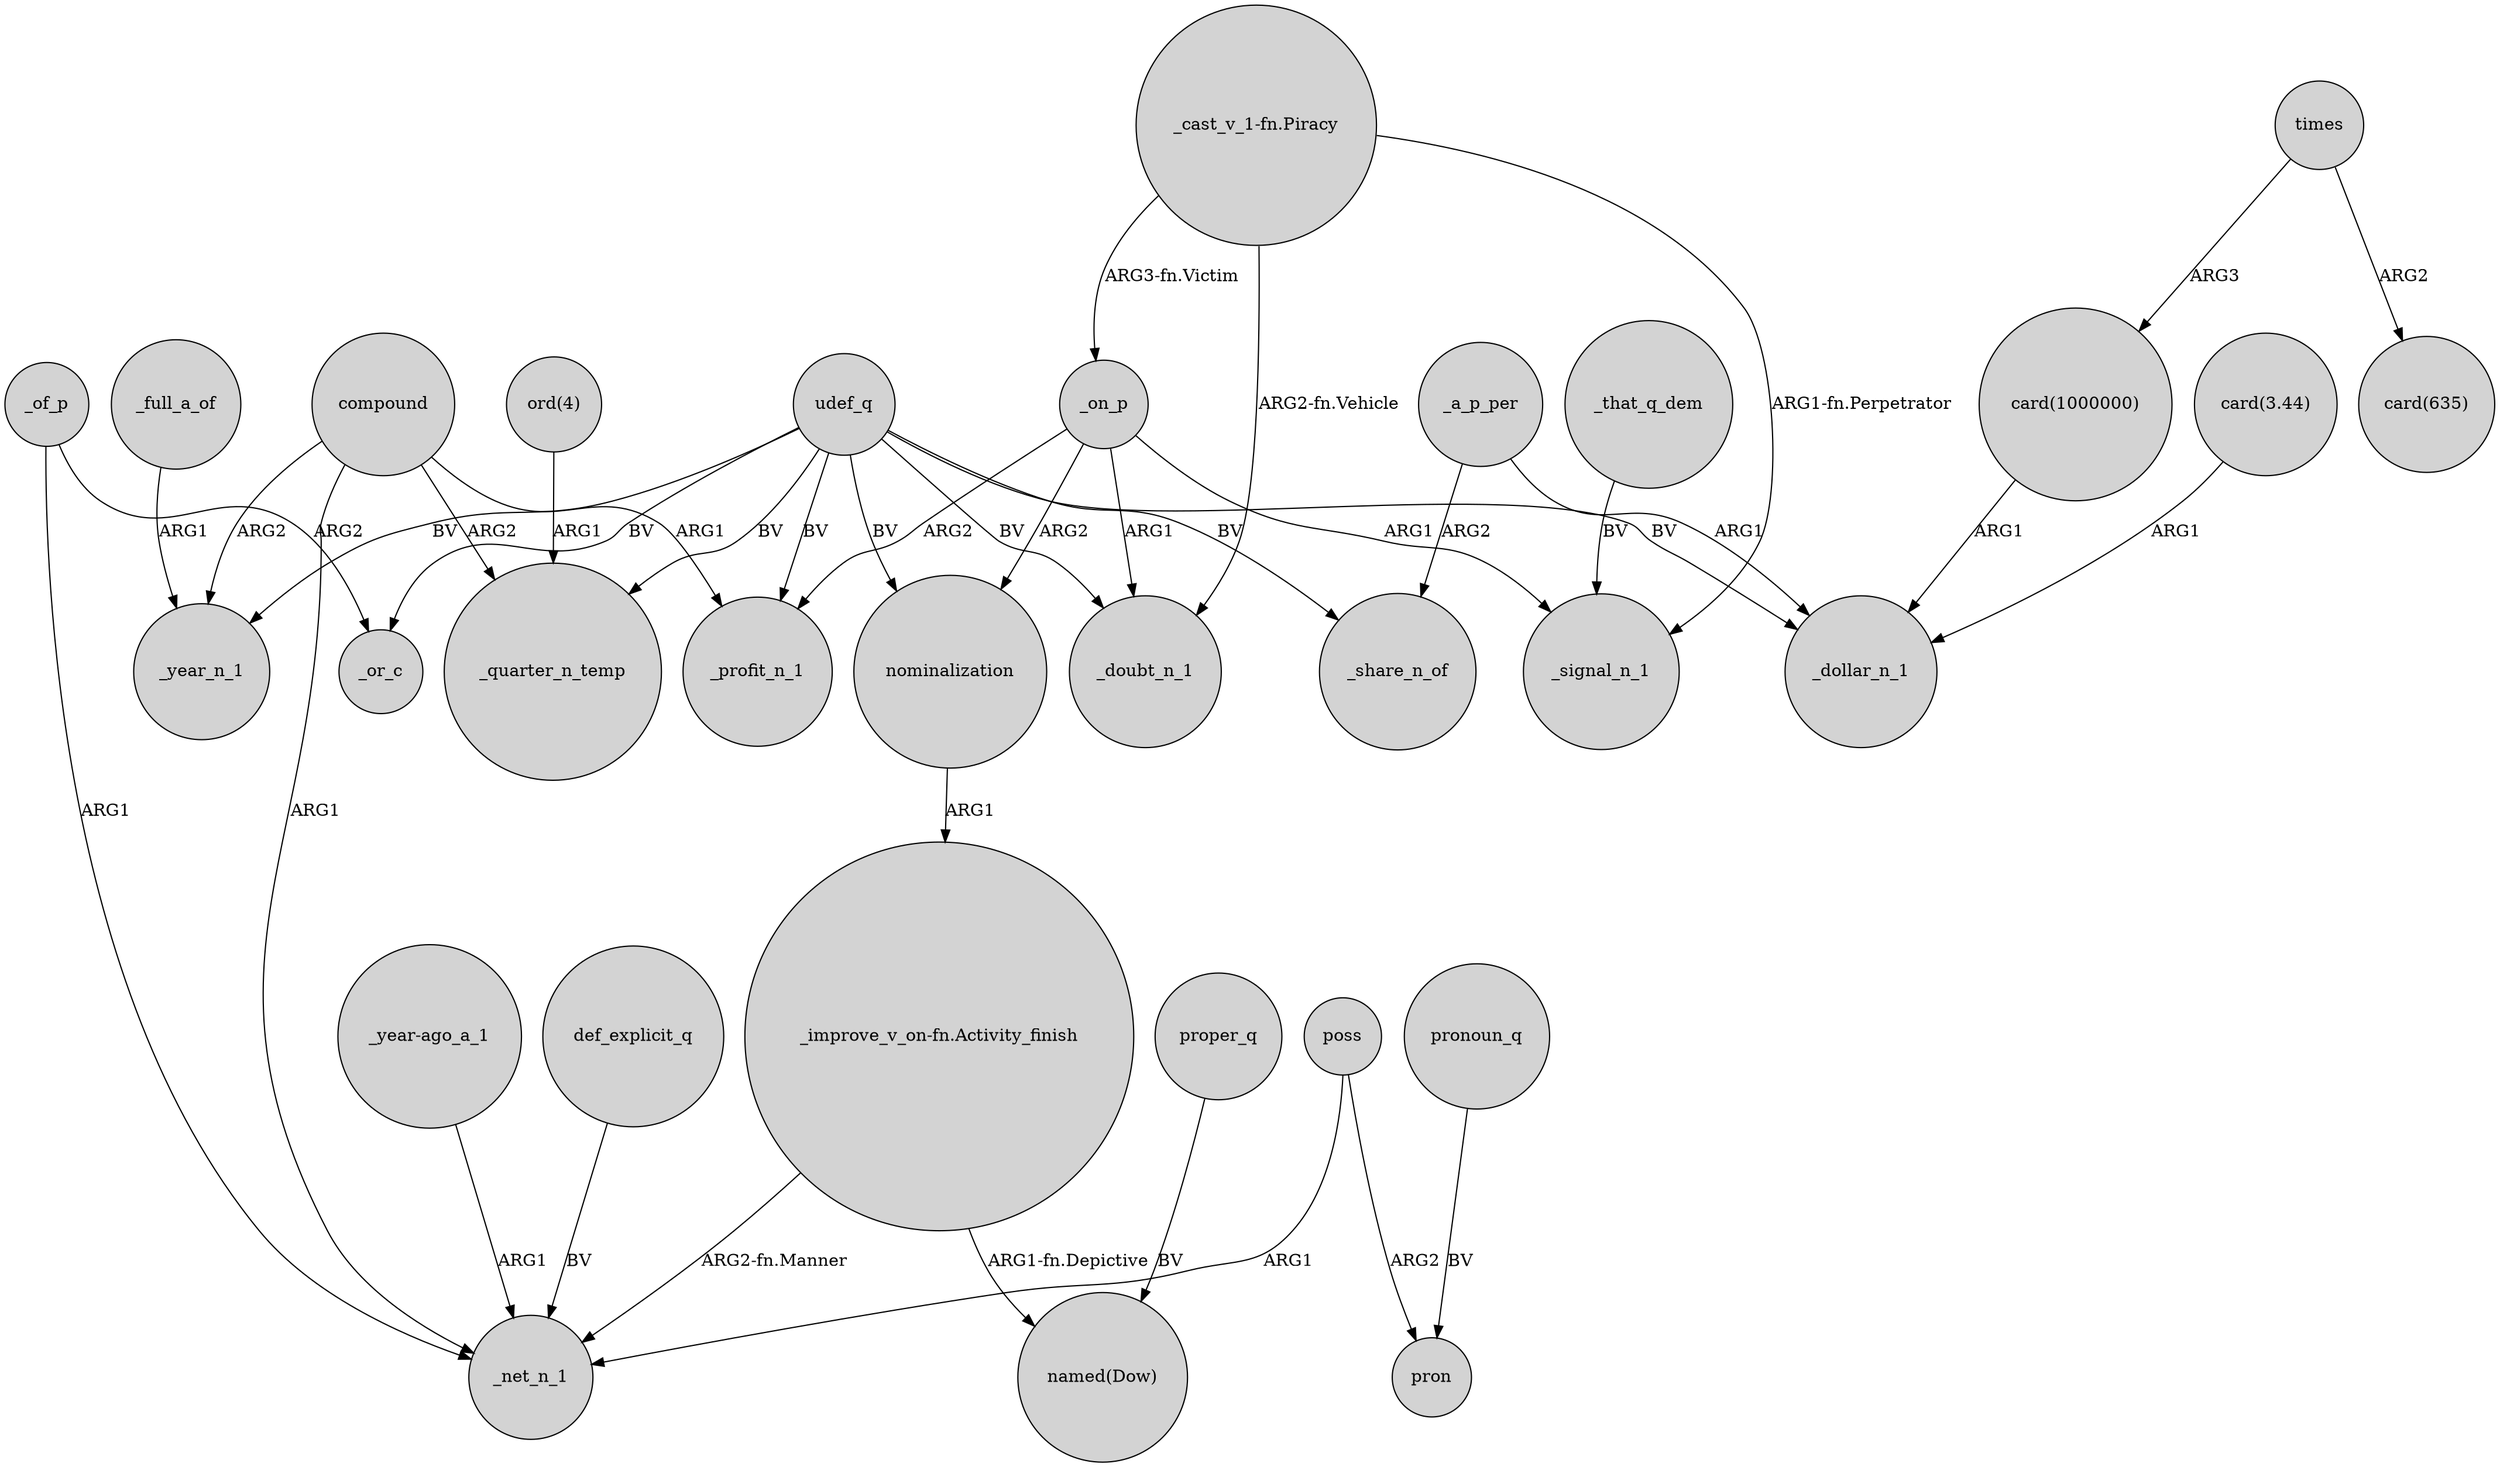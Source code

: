 digraph {
	node [shape=circle style=filled]
	def_explicit_q -> _net_n_1 [label=BV]
	_on_p -> _profit_n_1 [label=ARG2]
	_on_p -> nominalization [label=ARG2]
	_full_a_of -> _year_n_1 [label=ARG1]
	_on_p -> _doubt_n_1 [label=ARG1]
	udef_q -> _doubt_n_1 [label=BV]
	udef_q -> nominalization [label=BV]
	"_improve_v_on-fn.Activity_finish" -> _net_n_1 [label="ARG2-fn.Manner"]
	times -> "card(1000000)" [label=ARG3]
	udef_q -> _profit_n_1 [label=BV]
	"_cast_v_1-fn.Piracy" -> _doubt_n_1 [label="ARG2-fn.Vehicle"]
	udef_q -> _or_c [label=BV]
	pronoun_q -> pron [label=BV]
	nominalization -> "_improve_v_on-fn.Activity_finish" [label=ARG1]
	poss -> pron [label=ARG2]
	compound -> _year_n_1 [label=ARG2]
	times -> "card(635)" [label=ARG2]
	compound -> _quarter_n_temp [label=ARG2]
	_a_p_per -> _share_n_of [label=ARG2]
	udef_q -> _share_n_of [label=BV]
	compound -> _net_n_1 [label=ARG1]
	compound -> _profit_n_1 [label=ARG1]
	udef_q -> _dollar_n_1 [label=BV]
	"card(1000000)" -> _dollar_n_1 [label=ARG1]
	proper_q -> "named(Dow)" [label=BV]
	_of_p -> _net_n_1 [label=ARG1]
	"ord(4)" -> _quarter_n_temp [label=ARG1]
	_a_p_per -> _dollar_n_1 [label=ARG1]
	_that_q_dem -> _signal_n_1 [label=BV]
	udef_q -> _quarter_n_temp [label=BV]
	"_cast_v_1-fn.Piracy" -> _signal_n_1 [label="ARG1-fn.Perpetrator"]
	"_year-ago_a_1" -> _net_n_1 [label=ARG1]
	udef_q -> _year_n_1 [label=BV]
	_of_p -> _or_c [label=ARG2]
	_on_p -> _signal_n_1 [label=ARG1]
	"card(3.44)" -> _dollar_n_1 [label=ARG1]
	"_improve_v_on-fn.Activity_finish" -> "named(Dow)" [label="ARG1-fn.Depictive"]
	poss -> _net_n_1 [label=ARG1]
	"_cast_v_1-fn.Piracy" -> _on_p [label="ARG3-fn.Victim"]
}
